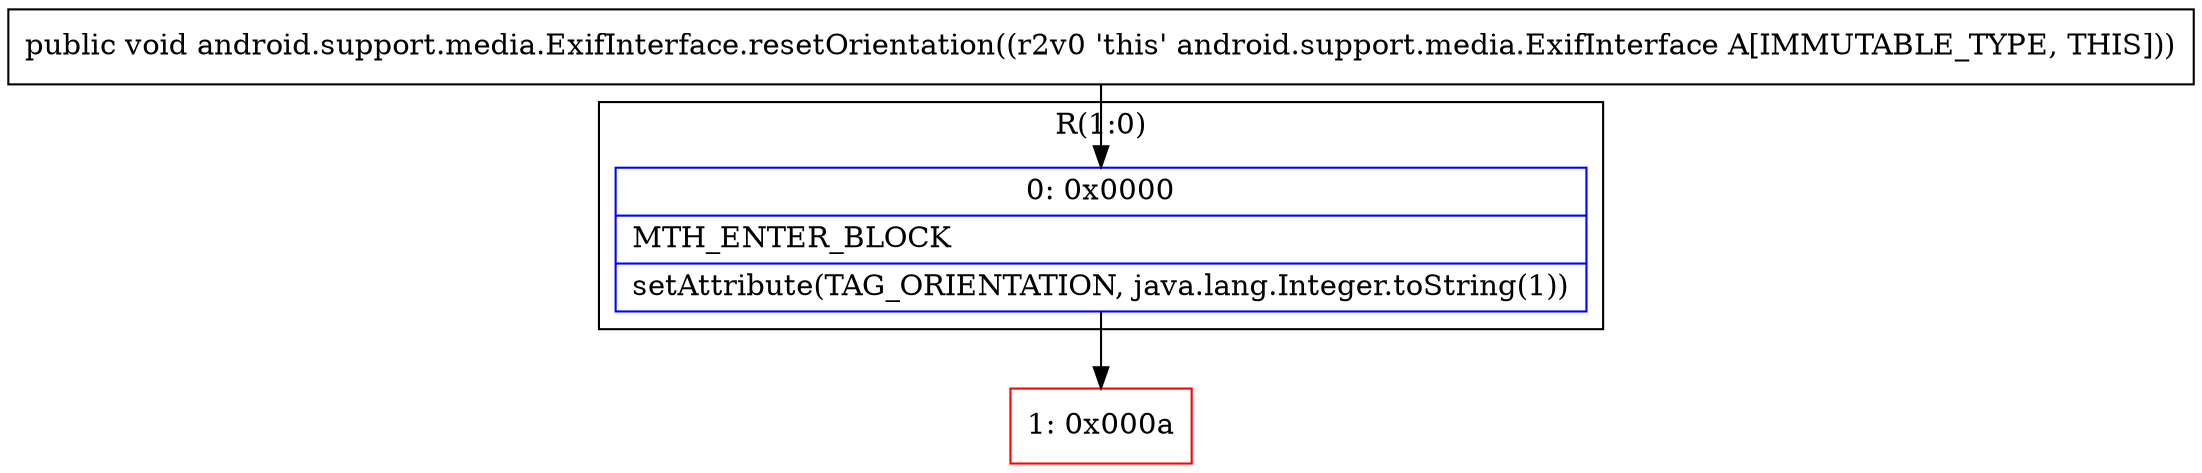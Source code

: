 digraph "CFG forandroid.support.media.ExifInterface.resetOrientation()V" {
subgraph cluster_Region_1135853906 {
label = "R(1:0)";
node [shape=record,color=blue];
Node_0 [shape=record,label="{0\:\ 0x0000|MTH_ENTER_BLOCK\l|setAttribute(TAG_ORIENTATION, java.lang.Integer.toString(1))\l}"];
}
Node_1 [shape=record,color=red,label="{1\:\ 0x000a}"];
MethodNode[shape=record,label="{public void android.support.media.ExifInterface.resetOrientation((r2v0 'this' android.support.media.ExifInterface A[IMMUTABLE_TYPE, THIS])) }"];
MethodNode -> Node_0;
Node_0 -> Node_1;
}

